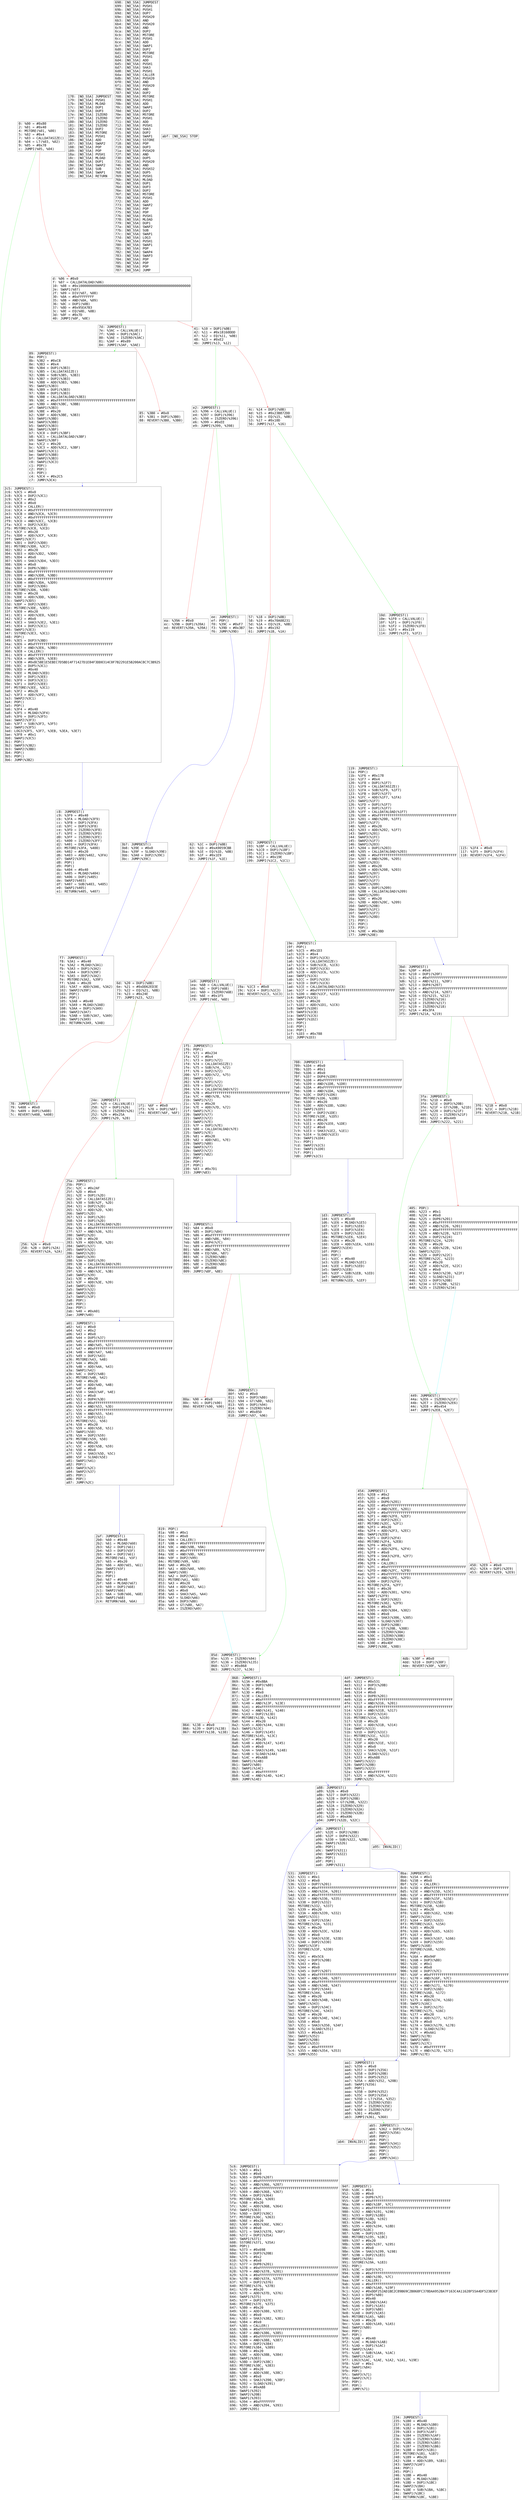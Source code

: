 digraph "graph.cfg.gv" {
	subgraph global {
		node [fontname=Courier fontsize=30.0 rank=same shape=box]
		block_0 [label="0: %00 = #0x80\l2: %01 = #0x40\l4: MSTORE(%01, %00)\l5: %02 = #0x4\l7: %03 = CALLDATASIZE()\l8: %04 = LT(%03, %02)\l9: %05 = #0x78\lc: JUMPI(%05, %04)\l"]
		block_d [label="d: %06 = #0x0\lf: %07 = CALLDATALOAD(%06)\l10: %08 = #0x100000000000000000000000000000000000000000000000000000000\l2e: SWAP1(%07)\l2f: %09 = DIV(%07, %08)\l30: %0A = #0xFFFFFFFF\l35: %0B = AND(%0A, %09)\l36: %0C = DUP1(%0B)\l37: %0D = #0x95EA7B3\l3c: %0E = EQ(%0D, %0B)\l3d: %0F = #0x7D\l40: JUMPI(%0F, %0E)\l"]
		block_41 [label="41: %10 = DUP1(%0B)\l42: %11 = #0x18160DDD\l47: %12 = EQ(%11, %0B)\l48: %13 = #0xE2\l4b: JUMPI(%13, %12)\l"]
		block_4c [label="4c: %14 = DUP1(%0B)\l4d: %15 = #0x23B872DD\l52: %16 = EQ(%15, %0B)\l53: %17 = #0x10D\l56: JUMPI(%17, %16)\l"]
		block_57 [label="57: %18 = DUP1(%0B)\l58: %19 = #0x70A08231\l5d: %1A = EQ(%19, %0B)\l5e: %1B = #0x192\l61: JUMPI(%1B, %1A)\l"]
		block_62 [label="62: %1C = DUP1(%0B)\l63: %1D = #0xA9059CBB\l68: %1E = EQ(%1D, %0B)\l69: %1F = #0x1E9\l6c: JUMPI(%1F, %1E)\l"]
		block_6d [label="6d: %20 = DUP1(%0B)\l6e: %21 = #0xDD62ED3E\l73: %22 = EQ(%21, %0B)\l74: %23 = #0x24E\l77: JUMPI(%23, %22)\l"]
		block_78 [label="78: JUMPDEST()\l79: %408 = #0x0\l7b: %409 = DUP1(%408)\l7c: REVERT(%408, %408)\l"]
		block_7d [label="7d: JUMPDEST()\l7e: %3AC = CALLVALUE()\l7f: %3AD = DUP1(%3AC)\l80: %3AE = ISZERO(%3AC)\l81: %3AF = #0x89\l84: JUMPI(%3AF, %3AE)\l"]
		block_85 [label="85: %3B0 = #0x0\l87: %3B1 = DUP1(%3B0)\l88: REVERT(%3B0, %3B0)\l"]
		block_89 [label="89: JUMPDEST()\l8a: POP()\l8b: %3B2 = #0xC8\l8e: %3B3 = #0x4\l90: %3B4 = DUP1(%3B3)\l91: %3B5 = CALLDATASIZE()\l92: %3B6 = SUB(%3B5, %3B3)\l93: %3B7 = DUP2(%3B3)\l94: %3B8 = ADD(%3B3, %3B6)\l95: SWAP1(%3B3)\l96: %3B9 = DUP1(%3B3)\l97: %3BA = DUP1(%3B3)\l98: %3BB = CALLDATALOAD(%3B3)\l99: %3BC = #0xFFFFFFFFFFFFFFFFFFFFFFFFFFFFFFFFFFFFFFFF\lae: %3BD = AND(%3BC, %3BB)\laf: SWAP1(%3B3)\lb0: %3BE = #0x20\lb2: %3BF = ADD(%3BE, %3B3)\lb3: SWAP1(%3BD)\lb4: SWAP3(%3B8)\lb5: SWAP2(%3B3)\lb6: SWAP1(%3BF)\lb7: %3C0 = DUP1(%3BF)\lb8: %3C1 = CALLDATALOAD(%3BF)\lb9: SWAP1(%3BF)\lba: %3C2 = #0x20\lbc: %3C3 = ADD(%3C2, %3BF)\lbd: SWAP1(%3C1)\lbe: SWAP3(%3B8)\lbf: SWAP2(%3B3)\lc0: SWAP1(%3C3)\lc1: POP()\lc2: POP()\lc3: POP()\lc4: %3C4 = #0x2C5\lc7: JUMP(%3C4)\l"]
		block_c8 [label="c8: JUMPDEST()\lc9: %3F9 = #0x40\lcb: %3FA = MLOAD(%3F9)\lcc: %3FB = DUP1(%3FA)\lcd: %3FC = DUP3(%3F8)\lce: %3FD = ISZERO(%3F8)\lcf: %3FE = ISZERO(%3FD)\ld0: %3FF = ISZERO(%3FE)\ld1: %400 = ISZERO(%3FF)\ld2: %401 = DUP2(%3FA)\ld3: MSTORE(%3FA, %400)\ld4: %402 = #0x20\ld6: %403 = ADD(%402, %3FA)\ld7: SWAP2(%3F8)\ld8: POP()\ld9: POP()\lda: %404 = #0x40\ldc: %405 = MLOAD(%404)\ldd: %406 = DUP1(%405)\lde: SWAP2(%403)\ldf: %407 = SUB(%403, %405)\le0: SWAP1(%405)\le1: RETURN(%405, %407)\l"]
		block_e2 [label="e2: JUMPDEST()\le3: %396 = CALLVALUE()\le4: %397 = DUP1(%396)\le5: %398 = ISZERO(%396)\le6: %399 = #0xEE\le9: JUMPI(%399, %398)\l"]
		block_ea [label="ea: %39A = #0x0\lec: %39B = DUP1(%39A)\led: REVERT(%39A, %39A)\l"]
		block_ee [label="ee: JUMPDEST()\lef: POP()\lf0: %39C = #0xF7\lf3: %39D = #0x3B7\lf6: JUMP(%39D)\l"]
		block_f7 [label="f7: JUMPDEST()\lf8: %3A1 = #0x40\lfa: %3A2 = MLOAD(%3A1)\lfb: %3A3 = DUP1(%3A2)\lfc: %3A4 = DUP3(%39F)\lfd: %3A5 = DUP2(%3A2)\lfe: MSTORE(%3A2, %39F)\lff: %3A6 = #0x20\l101: %3A7 = ADD(%3A6, %3A2)\l102: SWAP2(%39F)\l103: POP()\l104: POP()\l105: %3A8 = #0x40\l107: %3A9 = MLOAD(%3A8)\l108: %3AA = DUP1(%3A9)\l109: SWAP2(%3A7)\l10a: %3AB = SUB(%3A7, %3A9)\l10b: SWAP1(%3A9)\l10c: RETURN(%3A9, %3AB)\l"]
		block_10d [label="10d: JUMPDEST()\l10e: %1F0 = CALLVALUE()\l10f: %1F1 = DUP1(%1F0)\l110: %1F2 = ISZERO(%1F0)\l111: %1F3 = #0x119\l114: JUMPI(%1F3, %1F2)\l"]
		block_115 [label="115: %1F4 = #0x0\l117: %1F5 = DUP1(%1F4)\l118: REVERT(%1F4, %1F4)\l"]
		block_119 [label="119: JUMPDEST()\l11a: POP()\l11b: %1F6 = #0x178\l11e: %1F7 = #0x4\l120: %1F8 = DUP1(%1F7)\l121: %1F9 = CALLDATASIZE()\l122: %1FA = SUB(%1F9, %1F7)\l123: %1FB = DUP2(%1F7)\l124: %1FC = ADD(%1F7, %1FA)\l125: SWAP1(%1F7)\l126: %1FD = DUP1(%1F7)\l127: %1FE = DUP1(%1F7)\l128: %1FF = CALLDATALOAD(%1F7)\l129: %200 = #0xFFFFFFFFFFFFFFFFFFFFFFFFFFFFFFFFFFFFFFFF\l13e: %201 = AND(%200, %1FF)\l13f: SWAP1(%1F7)\l140: %202 = #0x20\l142: %203 = ADD(%202, %1F7)\l143: SWAP1(%201)\l144: SWAP3(%1FC)\l145: SWAP2(%1F7)\l146: SWAP1(%203)\l147: %204 = DUP1(%203)\l148: %205 = CALLDATALOAD(%203)\l149: %206 = #0xFFFFFFFFFFFFFFFFFFFFFFFFFFFFFFFFFFFFFFFF\l15e: %207 = AND(%206, %205)\l15f: SWAP1(%203)\l160: %208 = #0x20\l162: %209 = ADD(%208, %203)\l163: SWAP1(%207)\l164: SWAP3(%1FC)\l165: SWAP2(%1F7)\l166: SWAP1(%209)\l167: %20A = DUP1(%209)\l168: %20B = CALLDATALOAD(%209)\l169: SWAP1(%209)\l16a: %20C = #0x20\l16c: %20D = ADD(%20C, %209)\l16d: SWAP1(%20B)\l16e: SWAP3(%1FC)\l16f: SWAP2(%1F7)\l170: SWAP1(%20D)\l171: POP()\l172: POP()\l173: POP()\l174: %20E = #0x3BD\l177: JUMP(%20E)\l"]
		block_178 [label="178: [NO_SSA] JUMPDEST\l179: [NO_SSA] PUSH1\l17b: [NO_SSA] MLOAD\l17c: [NO_SSA] DUP1\l17d: [NO_SSA] DUP3\l17e: [NO_SSA] ISZERO\l17f: [NO_SSA] ISZERO\l180: [NO_SSA] ISZERO\l181: [NO_SSA] ISZERO\l182: [NO_SSA] DUP2\l183: [NO_SSA] MSTORE\l184: [NO_SSA] PUSH1\l186: [NO_SSA] ADD\l187: [NO_SSA] SWAP2\l188: [NO_SSA] POP\l189: [NO_SSA] POP\l18a: [NO_SSA] PUSH1\l18c: [NO_SSA] MLOAD\l18d: [NO_SSA] DUP1\l18e: [NO_SSA] SWAP2\l18f: [NO_SSA] SUB\l190: [NO_SSA] SWAP1\l191: [NO_SSA] RETURN\l"]
		block_192 [label="192: JUMPDEST()\l193: %1BF = CALLVALUE()\l194: %1C0 = DUP1(%1BF)\l195: %1C1 = ISZERO(%1BF)\l196: %1C2 = #0x19E\l199: JUMPI(%1C2, %1C1)\l"]
		block_19a [label="19a: %1C3 = #0x0\l19c: %1C4 = DUP1(%1C3)\l19d: REVERT(%1C3, %1C3)\l"]
		block_19e [label="19e: JUMPDEST()\l19f: POP()\l1a0: %1C5 = #0x1D3\l1a3: %1C6 = #0x4\l1a5: %1C7 = DUP1(%1C6)\l1a6: %1C8 = CALLDATASIZE()\l1a7: %1C9 = SUB(%1C8, %1C6)\l1a8: %1CA = DUP2(%1C6)\l1a9: %1CB = ADD(%1C6, %1C9)\l1aa: SWAP1(%1C6)\l1ab: %1CC = DUP1(%1C6)\l1ac: %1CD = DUP1(%1C6)\l1ad: %1CE = CALLDATALOAD(%1C6)\l1ae: %1CF = #0xFFFFFFFFFFFFFFFFFFFFFFFFFFFFFFFFFFFFFFFF\l1c3: %1D0 = AND(%1CF, %1CE)\l1c4: SWAP1(%1C6)\l1c5: %1D1 = #0x20\l1c7: %1D2 = ADD(%1D1, %1C6)\l1c8: SWAP1(%1D0)\l1c9: SWAP3(%1CB)\l1ca: SWAP2(%1C6)\l1cb: SWAP1(%1D2)\l1cc: POP()\l1cd: POP()\l1ce: POP()\l1cf: %1D3 = #0x788\l1d2: JUMP(%1D3)\l"]
		block_1d3 [label="1d3: JUMPDEST()\l1d4: %1E5 = #0x40\l1d6: %1E6 = MLOAD(%1E5)\l1d7: %1E7 = DUP1(%1E6)\l1d8: %1E8 = DUP3(%1E4)\l1d9: %1E9 = DUP2(%1E6)\l1da: MSTORE(%1E6, %1E4)\l1db: %1EA = #0x20\l1dd: %1EB = ADD(%1EA, %1E6)\l1de: SWAP2(%1E4)\l1df: POP()\l1e0: POP()\l1e1: %1EC = #0x40\l1e3: %1ED = MLOAD(%1EC)\l1e4: %1EE = DUP1(%1ED)\l1e5: SWAP2(%1EB)\l1e6: %1EF = SUB(%1EB, %1ED)\l1e7: SWAP1(%1ED)\l1e8: RETURN(%1ED, %1EF)\l"]
		block_1e9 [label="1e9: JUMPDEST()\l1ea: %6B = CALLVALUE()\l1eb: %6C = DUP1(%6B)\l1ec: %6D = ISZERO(%6B)\l1ed: %6E = #0x1F5\l1f0: JUMPI(%6E, %6D)\l"]
		block_1f1 [label="1f1: %6F = #0x0\l1f3: %70 = DUP1(%6F)\l1f4: REVERT(%6F, %6F)\l"]
		block_1f5 [label="1f5: JUMPDEST()\l1f6: POP()\l1f7: %71 = #0x234\l1fa: %72 = #0x4\l1fc: %73 = DUP1(%72)\l1fd: %74 = CALLDATASIZE()\l1fe: %75 = SUB(%74, %72)\l1ff: %76 = DUP2(%72)\l200: %77 = ADD(%72, %75)\l201: SWAP1(%72)\l202: %78 = DUP1(%72)\l203: %79 = DUP1(%72)\l204: %7A = CALLDATALOAD(%72)\l205: %7B = #0xFFFFFFFFFFFFFFFFFFFFFFFFFFFFFFFFFFFFFFFF\l21a: %7C = AND(%7B, %7A)\l21b: SWAP1(%72)\l21c: %7D = #0x20\l21e: %7E = ADD(%7D, %72)\l21f: SWAP1(%7C)\l220: SWAP3(%77)\l221: SWAP2(%72)\l222: SWAP1(%7E)\l223: %7F = DUP1(%7E)\l224: %80 = CALLDATALOAD(%7E)\l225: SWAP1(%7E)\l226: %81 = #0x20\l228: %82 = ADD(%81, %7E)\l229: SWAP1(%80)\l22a: SWAP3(%77)\l22b: SWAP2(%72)\l22c: SWAP1(%82)\l22d: POP()\l22e: POP()\l22f: POP()\l230: %83 = #0x7D1\l233: JUMP(%83)\l"]
		block_234 [label="234: JUMPDEST()\l235: %1B0 = #0x40\l237: %1B1 = MLOAD(%1B0)\l238: %1B2 = DUP1(%1B1)\l239: %1B3 = DUP3(%1AF)\l23a: %1B4 = ISZERO(%1AF)\l23b: %1B5 = ISZERO(%1B4)\l23c: %1B6 = ISZERO(%1B5)\l23d: %1B7 = ISZERO(%1B6)\l23e: %1B8 = DUP2(%1B1)\l23f: MSTORE(%1B1, %1B7)\l240: %1B9 = #0x20\l242: %1BA = ADD(%1B9, %1B1)\l243: SWAP2(%1AF)\l244: POP()\l245: POP()\l246: %1BB = #0x40\l248: %1BC = MLOAD(%1BB)\l249: %1BD = DUP1(%1BC)\l24a: SWAP2(%1BA)\l24b: %1BE = SUB(%1BA, %1BC)\l24c: SWAP1(%1BC)\l24d: RETURN(%1BC, %1BE)\l"]
		block_24e [label="24e: JUMPDEST()\l24f: %26 = CALLVALUE()\l250: %27 = DUP1(%26)\l251: %28 = ISZERO(%26)\l252: %29 = #0x25A\l255: JUMPI(%29, %28)\l"]
		block_256 [label="256: %2A = #0x0\l258: %2B = DUP1(%2A)\l259: REVERT(%2A, %2A)\l"]
		block_25a [label="25a: JUMPDEST()\l25b: POP()\l25c: %2C = #0x2AF\l25f: %2D = #0x4\l261: %2E = DUP1(%2D)\l262: %2F = CALLDATASIZE()\l263: %30 = SUB(%2F, %2D)\l264: %31 = DUP2(%2D)\l265: %32 = ADD(%2D, %30)\l266: SWAP1(%2D)\l267: %33 = DUP1(%2D)\l268: %34 = DUP1(%2D)\l269: %35 = CALLDATALOAD(%2D)\l26a: %36 = #0xFFFFFFFFFFFFFFFFFFFFFFFFFFFFFFFFFFFFFFFF\l27f: %37 = AND(%36, %35)\l280: SWAP1(%2D)\l281: %38 = #0x20\l283: %39 = ADD(%38, %2D)\l284: SWAP1(%37)\l285: SWAP3(%32)\l286: SWAP2(%2D)\l287: SWAP1(%39)\l288: %3A = DUP1(%39)\l289: %3B = CALLDATALOAD(%39)\l28a: %3C = #0xFFFFFFFFFFFFFFFFFFFFFFFFFFFFFFFFFFFFFFFF\l29f: %3D = AND(%3C, %3B)\l2a0: SWAP1(%39)\l2a1: %3E = #0x20\l2a3: %3F = ADD(%3E, %39)\l2a4: SWAP1(%3D)\l2a5: SWAP3(%32)\l2a6: SWAP2(%2D)\l2a7: SWAP1(%3F)\l2a8: POP()\l2a9: POP()\l2aa: POP()\l2ab: %40 = #0xA01\l2ae: JUMP(%40)\l"]
		block_2af [label="2af: JUMPDEST()\l2b0: %60 = #0x40\l2b2: %61 = MLOAD(%60)\l2b3: %62 = DUP1(%61)\l2b4: %63 = DUP3(%5F)\l2b5: %64 = DUP2(%61)\l2b6: MSTORE(%61, %5F)\l2b7: %65 = #0x20\l2b9: %66 = ADD(%65, %61)\l2ba: SWAP2(%5F)\l2bb: POP()\l2bc: POP()\l2bd: %67 = #0x40\l2bf: %68 = MLOAD(%67)\l2c0: %69 = DUP1(%68)\l2c1: SWAP2(%66)\l2c2: %6A = SUB(%66, %68)\l2c3: SWAP1(%68)\l2c4: RETURN(%68, %6A)\l"]
		block_2c5 [label="2c5: JUMPDEST()\l2c6: %3C5 = #0x0\l2c8: %3C6 = DUP2(%3C1)\l2c9: %3C7 = #0x2\l2cb: %3C8 = #0x0\l2cd: %3C9 = CALLER()\l2ce: %3CA = #0xFFFFFFFFFFFFFFFFFFFFFFFFFFFFFFFFFFFFFFFF\l2e3: %3CB = AND(%3CA, %3C9)\l2e4: %3CC = #0xFFFFFFFFFFFFFFFFFFFFFFFFFFFFFFFFFFFFFFFF\l2f9: %3CD = AND(%3CC, %3CB)\l2fa: %3CE = DUP2(%3C8)\l2fb: MSTORE(%3C8, %3CD)\l2fc: %3CF = #0x20\l2fe: %3D0 = ADD(%3CF, %3C8)\l2ff: SWAP1(%3C7)\l300: %3D1 = DUP2(%3D0)\l301: MSTORE(%3D0, %3C7)\l302: %3D2 = #0x20\l304: %3D3 = ADD(%3D2, %3D0)\l305: %3D4 = #0x0\l307: %3D5 = SHA3(%3D4, %3D3)\l308: %3D6 = #0x0\l30a: %3D7 = DUP6(%3BD)\l30b: %3D8 = #0xFFFFFFFFFFFFFFFFFFFFFFFFFFFFFFFFFFFFFFFF\l320: %3D9 = AND(%3D8, %3BD)\l321: %3DA = #0xFFFFFFFFFFFFFFFFFFFFFFFFFFFFFFFFFFFFFFFF\l336: %3DB = AND(%3DA, %3D9)\l337: %3DC = DUP2(%3D6)\l338: MSTORE(%3D6, %3DB)\l339: %3DD = #0x20\l33b: %3DE = ADD(%3DD, %3D6)\l33c: SWAP1(%3D5)\l33d: %3DF = DUP2(%3DE)\l33e: MSTORE(%3DE, %3D5)\l33f: %3E0 = #0x20\l341: %3E1 = ADD(%3E0, %3DE)\l342: %3E2 = #0x0\l344: %3E3 = SHA3(%3E2, %3E1)\l345: %3E4 = DUP2(%3C1)\l346: SWAP1(%3E3)\l347: SSTORE(%3E3, %3C1)\l348: POP()\l349: %3E5 = DUP3(%3BD)\l34a: %3E6 = #0xFFFFFFFFFFFFFFFFFFFFFFFFFFFFFFFFFFFFFFFF\l35f: %3E7 = AND(%3E6, %3BD)\l360: %3E8 = CALLER()\l361: %3E9 = #0xFFFFFFFFFFFFFFFFFFFFFFFFFFFFFFFFFFFFFFFF\l376: %3EA = AND(%3E9, %3E8)\l377: %3EB = #0x8C5BE1E5EBEC7D5BD14F71427D1E84F3DD0314C0F7B2291E5B200AC8C7C3B925\l398: %3EC = DUP5(%3C1)\l399: %3ED = #0x40\l39b: %3EE = MLOAD(%3ED)\l39c: %3EF = DUP1(%3EE)\l39d: %3F0 = DUP3(%3C1)\l39e: %3F1 = DUP2(%3EE)\l39f: MSTORE(%3EE, %3C1)\l3a0: %3F2 = #0x20\l3a2: %3F3 = ADD(%3F2, %3EE)\l3a3: SWAP2(%3C1)\l3a4: POP()\l3a5: POP()\l3a6: %3F4 = #0x40\l3a8: %3F5 = MLOAD(%3F4)\l3a9: %3F6 = DUP1(%3F5)\l3aa: SWAP2(%3F3)\l3ab: %3F7 = SUB(%3F3, %3F5)\l3ac: SWAP1(%3F5)\l3ad: LOG3(%3F5, %3F7, %3EB, %3EA, %3E7)\l3ae: %3F8 = #0x1\l3b0: SWAP1(%3C5)\l3b1: POP()\l3b2: SWAP3(%3B2)\l3b3: SWAP2(%3BD)\l3b4: POP()\l3b5: POP()\l3b6: JUMP(%3B2)\l"]
		block_3b7 [label="3b7: JUMPDEST()\l3b8: %39E = #0x0\l3ba: %39F = SLOAD(%39E)\l3bb: %3A0 = DUP2(%39C)\l3bc: JUMP(%39C)\l"]
		block_3bd [label="3bd: JUMPDEST()\l3be: %20F = #0x0\l3c0: %210 = DUP1(%20F)\l3c1: %211 = #0xFFFFFFFFFFFFFFFFFFFFFFFFFFFFFFFFFFFFFFFF\l3d6: %212 = AND(%211, %20F)\l3d7: %213 = DUP4(%207)\l3d8: %214 = #0xFFFFFFFFFFFFFFFFFFFFFFFFFFFFFFFFFFFFFFFF\l3ed: %215 = AND(%214, %207)\l3ee: %216 = EQ(%215, %212)\l3ef: %217 = ISZERO(%216)\l3f0: %218 = ISZERO(%217)\l3f1: %219 = ISZERO(%218)\l3f2: %21A = #0x3FA\l3f5: JUMPI(%21A, %219)\l"]
		block_3f6 [label="3f6: %21B = #0x0\l3f8: %21C = DUP1(%21B)\l3f9: REVERT(%21B, %21B)\l"]
		block_3fa [label="3fa: JUMPDEST()\l3fb: %21D = #0x0\l3fd: %21E = DUP3(%20B)\l3fe: %21F = GT(%20B, %21D)\l3ff: %220 = DUP1(%21F)\l400: %221 = ISZERO(%21F)\l401: %222 = #0x449\l404: JUMPI(%222, %221)\l"]
		block_405 [label="405: POP()\l406: %223 = #0x1\l408: %224 = #0x0\l40a: %225 = DUP6(%201)\l40b: %226 = #0xFFFFFFFFFFFFFFFFFFFFFFFFFFFFFFFFFFFFFFFF\l420: %227 = AND(%226, %201)\l421: %228 = #0xFFFFFFFFFFFFFFFFFFFFFFFFFFFFFFFFFFFFFFFF\l436: %229 = AND(%228, %227)\l437: %22A = DUP2(%224)\l438: MSTORE(%224, %229)\l439: %22B = #0x20\l43b: %22C = ADD(%22B, %224)\l43c: SWAP1(%223)\l43d: %22D = DUP2(%22C)\l43e: MSTORE(%22C, %223)\l43f: %22E = #0x20\l441: %22F = ADD(%22E, %22C)\l442: %230 = #0x0\l444: %231 = SHA3(%230, %22F)\l445: %232 = SLOAD(%231)\l446: %233 = DUP3(%20B)\l447: %234 = GT(%20B, %232)\l448: %235 = ISZERO(%234)\l"]
		block_449 [label="449: JUMPDEST()\l44a: %2E6 = ISZERO(%21F)\l44b: %2E7 = ISZERO(%2E6)\l44c: %2E8 = #0x454\l44f: JUMPI(%2E8, %2E7)\l"]
		block_450 [label="450: %2E9 = #0x0\l452: %2EA = DUP1(%2E9)\l453: REVERT(%2E9, %2E9)\l"]
		block_454 [label="454: JUMPDEST()\l455: %2EB = #0x2\l457: %2EC = #0x0\l459: %2ED = DUP6(%201)\l45a: %2EE = #0xFFFFFFFFFFFFFFFFFFFFFFFFFFFFFFFFFFFFFFFF\l46f: %2EF = AND(%2EE, %201)\l470: %2F0 = #0xFFFFFFFFFFFFFFFFFFFFFFFFFFFFFFFFFFFFFFFF\l485: %2F1 = AND(%2F0, %2EF)\l486: %2F2 = DUP2(%2EC)\l487: MSTORE(%2EC, %2F1)\l488: %2F3 = #0x20\l48a: %2F4 = ADD(%2F3, %2EC)\l48b: SWAP1(%2EB)\l48c: %2F5 = DUP2(%2F4)\l48d: MSTORE(%2F4, %2EB)\l48e: %2F6 = #0x20\l490: %2F7 = ADD(%2F6, %2F4)\l491: %2F8 = #0x0\l493: %2F9 = SHA3(%2F8, %2F7)\l494: %2FA = #0x0\l496: %2FB = CALLER()\l497: %2FC = #0xFFFFFFFFFFFFFFFFFFFFFFFFFFFFFFFFFFFFFFFF\l4ac: %2FD = AND(%2FC, %2FB)\l4ad: %2FE = #0xFFFFFFFFFFFFFFFFFFFFFFFFFFFFFFFFFFFFFFFF\l4c2: %2FF = AND(%2FE, %2FD)\l4c3: %300 = DUP2(%2FA)\l4c4: MSTORE(%2FA, %2FF)\l4c5: %301 = #0x20\l4c7: %302 = ADD(%301, %2FA)\l4c8: SWAP1(%2F9)\l4c9: %303 = DUP2(%302)\l4ca: MSTORE(%302, %2F9)\l4cb: %304 = #0x20\l4cd: %305 = ADD(%304, %302)\l4ce: %306 = #0x0\l4d0: %307 = SHA3(%306, %305)\l4d1: %308 = SLOAD(%307)\l4d2: %309 = DUP3(%20B)\l4d3: %30A = GT(%20B, %308)\l4d4: %30B = ISZERO(%30A)\l4d5: %30C = ISZERO(%30B)\l4d6: %30D = ISZERO(%30C)\l4d7: %30E = #0x4DF\l4da: JUMPI(%30E, %30D)\l"]
		block_4db [label="4db: %30F = #0x0\l4dd: %310 = DUP1(%30F)\l4de: REVERT(%30F, %30F)\l"]
		block_4df [label="4df: JUMPDEST()\l4e0: %311 = #0x531\l4e3: %312 = DUP3(%20B)\l4e4: %313 = #0x1\l4e6: %314 = #0x0\l4e8: %315 = DUP8(%201)\l4e9: %316 = #0xFFFFFFFFFFFFFFFFFFFFFFFFFFFFFFFFFFFFFFFF\l4fe: %317 = AND(%316, %201)\l4ff: %318 = #0xFFFFFFFFFFFFFFFFFFFFFFFFFFFFFFFFFFFFFFFF\l514: %319 = AND(%318, %317)\l515: %31A = DUP2(%314)\l516: MSTORE(%314, %319)\l517: %31B = #0x20\l519: %31C = ADD(%31B, %314)\l51a: SWAP1(%313)\l51b: %31D = DUP2(%31C)\l51c: MSTORE(%31C, %313)\l51d: %31E = #0x20\l51f: %31F = ADD(%31E, %31C)\l520: %320 = #0x0\l522: %321 = SHA3(%320, %31F)\l523: %322 = SLOAD(%321)\l524: %323 = #0xA88\l527: SWAP1(%322)\l528: SWAP2(%20B)\l529: SWAP1(%323)\l52a: %324 = #0xFFFFFFFF\l52f: %325 = AND(%324, %323)\l530: JUMP(%325)\l"]
		block_531 [label="531: JUMPDEST()\l532: %331 = #0x1\l534: %332 = #0x0\l536: %333 = DUP7(%201)\l537: %334 = #0xFFFFFFFFFFFFFFFFFFFFFFFFFFFFFFFFFFFFFFFF\l54c: %335 = AND(%334, %201)\l54d: %336 = #0xFFFFFFFFFFFFFFFFFFFFFFFFFFFFFFFFFFFFFFFF\l562: %337 = AND(%336, %335)\l563: %338 = DUP2(%332)\l564: MSTORE(%332, %337)\l565: %339 = #0x20\l567: %33A = ADD(%339, %332)\l568: SWAP1(%331)\l569: %33B = DUP2(%33A)\l56a: MSTORE(%33A, %331)\l56b: %33C = #0x20\l56d: %33D = ADD(%33C, %33A)\l56e: %33E = #0x0\l570: %33F = SHA3(%33E, %33D)\l571: %340 = DUP2(%330)\l572: SWAP1(%33F)\l573: SSTORE(%33F, %330)\l574: POP()\l575: %341 = #0x5C6\l578: %342 = DUP3(%20B)\l579: %343 = #0x1\l57b: %344 = #0x0\l57d: %345 = DUP7(%207)\l57e: %346 = #0xFFFFFFFFFFFFFFFFFFFFFFFFFFFFFFFFFFFFFFFF\l593: %347 = AND(%346, %207)\l594: %348 = #0xFFFFFFFFFFFFFFFFFFFFFFFFFFFFFFFFFFFFFFFF\l5a9: %349 = AND(%348, %347)\l5aa: %34A = DUP2(%344)\l5ab: MSTORE(%344, %349)\l5ac: %34B = #0x20\l5ae: %34C = ADD(%34B, %344)\l5af: SWAP1(%343)\l5b0: %34D = DUP2(%34C)\l5b1: MSTORE(%34C, %343)\l5b2: %34E = #0x20\l5b4: %34F = ADD(%34E, %34C)\l5b5: %350 = #0x0\l5b7: %351 = SHA3(%350, %34F)\l5b8: %352 = SLOAD(%351)\l5b9: %353 = #0xAA1\l5bc: SWAP1(%352)\l5bd: SWAP2(%20B)\l5be: SWAP1(%353)\l5bf: %354 = #0xFFFFFFFF\l5c4: %355 = AND(%354, %353)\l5c5: JUMP(%355)\l"]
		block_5c6 [label="5c6: JUMPDEST()\l5c7: %363 = #0x1\l5c9: %364 = #0x0\l5cb: %365 = DUP6(%207)\l5cc: %366 = #0xFFFFFFFFFFFFFFFFFFFFFFFFFFFFFFFFFFFFFFFF\l5e1: %367 = AND(%366, %207)\l5e2: %368 = #0xFFFFFFFFFFFFFFFFFFFFFFFFFFFFFFFFFFFFFFFF\l5f7: %369 = AND(%368, %367)\l5f8: %36A = DUP2(%364)\l5f9: MSTORE(%364, %369)\l5fa: %36B = #0x20\l5fc: %36C = ADD(%36B, %364)\l5fd: SWAP1(%363)\l5fe: %36D = DUP2(%36C)\l5ff: MSTORE(%36C, %363)\l600: %36E = #0x20\l602: %36F = ADD(%36E, %36C)\l603: %370 = #0x0\l605: %371 = SHA3(%370, %36F)\l606: %372 = DUP2(%35A)\l607: SWAP1(%371)\l608: SSTORE(%371, %35A)\l609: POP()\l60a: %373 = #0x698\l60d: %374 = DUP3(%20B)\l60e: %375 = #0x2\l610: %376 = #0x0\l612: %377 = DUP8(%201)\l613: %378 = #0xFFFFFFFFFFFFFFFFFFFFFFFFFFFFFFFFFFFFFFFF\l628: %379 = AND(%378, %201)\l629: %37A = #0xFFFFFFFFFFFFFFFFFFFFFFFFFFFFFFFFFFFFFFFF\l63e: %37B = AND(%37A, %379)\l63f: %37C = DUP2(%376)\l640: MSTORE(%376, %37B)\l641: %37D = #0x20\l643: %37E = ADD(%37D, %376)\l644: SWAP1(%375)\l645: %37F = DUP2(%37E)\l646: MSTORE(%37E, %375)\l647: %380 = #0x20\l649: %381 = ADD(%380, %37E)\l64a: %382 = #0x0\l64c: %383 = SHA3(%382, %381)\l64d: %384 = #0x0\l64f: %385 = CALLER()\l650: %386 = #0xFFFFFFFFFFFFFFFFFFFFFFFFFFFFFFFFFFFFFFFF\l665: %387 = AND(%386, %385)\l666: %388 = #0xFFFFFFFFFFFFFFFFFFFFFFFFFFFFFFFFFFFFFFFF\l67b: %389 = AND(%388, %387)\l67c: %38A = DUP2(%384)\l67d: MSTORE(%384, %389)\l67e: %38B = #0x20\l680: %38C = ADD(%38B, %384)\l681: SWAP1(%383)\l682: %38D = DUP2(%38C)\l683: MSTORE(%38C, %383)\l684: %38E = #0x20\l686: %38F = ADD(%38E, %38C)\l687: %390 = #0x0\l689: %391 = SHA3(%390, %38F)\l68a: %392 = SLOAD(%391)\l68b: %393 = #0xA88\l68e: SWAP1(%392)\l68f: SWAP2(%20B)\l690: SWAP1(%393)\l691: %394 = #0xFFFFFFFF\l696: %395 = AND(%394, %393)\l697: JUMP(%395)\l"]
		block_698 [label="698: [NO_SSA] JUMPDEST\l699: [NO_SSA] PUSH1\l69b: [NO_SSA] PUSH1\l69d: [NO_SSA] DUP7\l69e: [NO_SSA] PUSH20\l6b3: [NO_SSA] AND\l6b4: [NO_SSA] PUSH20\l6c9: [NO_SSA] AND\l6ca: [NO_SSA] DUP2\l6cb: [NO_SSA] MSTORE\l6cc: [NO_SSA] PUSH1\l6ce: [NO_SSA] ADD\l6cf: [NO_SSA] SWAP1\l6d0: [NO_SSA] DUP2\l6d1: [NO_SSA] MSTORE\l6d2: [NO_SSA] PUSH1\l6d4: [NO_SSA] ADD\l6d5: [NO_SSA] PUSH1\l6d7: [NO_SSA] SHA3\l6d8: [NO_SSA] PUSH1\l6da: [NO_SSA] CALLER\l6db: [NO_SSA] PUSH20\l6f0: [NO_SSA] AND\l6f1: [NO_SSA] PUSH20\l706: [NO_SSA] AND\l707: [NO_SSA] DUP2\l708: [NO_SSA] MSTORE\l709: [NO_SSA] PUSH1\l70b: [NO_SSA] ADD\l70c: [NO_SSA] SWAP1\l70d: [NO_SSA] DUP2\l70e: [NO_SSA] MSTORE\l70f: [NO_SSA] PUSH1\l711: [NO_SSA] ADD\l712: [NO_SSA] PUSH1\l714: [NO_SSA] SHA3\l715: [NO_SSA] DUP2\l716: [NO_SSA] SWAP1\l717: [NO_SSA] SSTORE\l718: [NO_SSA] POP\l719: [NO_SSA] DUP3\l71a: [NO_SSA] PUSH20\l72f: [NO_SSA] AND\l730: [NO_SSA] DUP5\l731: [NO_SSA] PUSH20\l746: [NO_SSA] AND\l747: [NO_SSA] PUSH32\l768: [NO_SSA] DUP5\l769: [NO_SSA] PUSH1\l76b: [NO_SSA] MLOAD\l76c: [NO_SSA] DUP1\l76d: [NO_SSA] DUP3\l76e: [NO_SSA] DUP2\l76f: [NO_SSA] MSTORE\l770: [NO_SSA] PUSH1\l772: [NO_SSA] ADD\l773: [NO_SSA] SWAP2\l774: [NO_SSA] POP\l775: [NO_SSA] POP\l776: [NO_SSA] PUSH1\l778: [NO_SSA] MLOAD\l779: [NO_SSA] DUP1\l77a: [NO_SSA] SWAP2\l77b: [NO_SSA] SUB\l77c: [NO_SSA] SWAP1\l77d: [NO_SSA] LOG3\l77e: [NO_SSA] PUSH1\l780: [NO_SSA] SWAP1\l781: [NO_SSA] POP\l782: [NO_SSA] SWAP4\l783: [NO_SSA] SWAP3\l784: [NO_SSA] POP\l785: [NO_SSA] POP\l786: [NO_SSA] POP\l787: [NO_SSA] JUMP\l"]
		block_788 [label="788: JUMPDEST()\l789: %1D4 = #0x0\l78b: %1D5 = #0x1\l78d: %1D6 = #0x0\l78f: %1D7 = DUP4(%1D0)\l790: %1D8 = #0xFFFFFFFFFFFFFFFFFFFFFFFFFFFFFFFFFFFFFFFF\l7a5: %1D9 = AND(%1D8, %1D0)\l7a6: %1DA = #0xFFFFFFFFFFFFFFFFFFFFFFFFFFFFFFFFFFFFFFFF\l7bb: %1DB = AND(%1DA, %1D9)\l7bc: %1DC = DUP2(%1D6)\l7bd: MSTORE(%1D6, %1DB)\l7be: %1DD = #0x20\l7c0: %1DE = ADD(%1DD, %1D6)\l7c1: SWAP1(%1D5)\l7c2: %1DF = DUP2(%1DE)\l7c3: MSTORE(%1DE, %1D5)\l7c4: %1E0 = #0x20\l7c6: %1E1 = ADD(%1E0, %1DE)\l7c7: %1E2 = #0x0\l7c9: %1E3 = SHA3(%1E2, %1E1)\l7ca: %1E4 = SLOAD(%1E3)\l7cb: SWAP1(%1D4)\l7cc: POP()\l7cd: SWAP2(%1C5)\l7ce: SWAP1(%1D0)\l7cf: POP()\l7d0: JUMP(%1C5)\l"]
		block_7d1 [label="7d1: JUMPDEST()\l7d2: %84 = #0x0\l7d4: %85 = DUP1(%84)\l7d5: %86 = #0xFFFFFFFFFFFFFFFFFFFFFFFFFFFFFFFFFFFFFFFF\l7ea: %87 = AND(%86, %84)\l7eb: %88 = DUP4(%7C)\l7ec: %89 = #0xFFFFFFFFFFFFFFFFFFFFFFFFFFFFFFFFFFFFFFFF\l801: %8A = AND(%89, %7C)\l802: %8B = EQ(%8A, %87)\l803: %8C = ISZERO(%8B)\l804: %8D = ISZERO(%8C)\l805: %8E = ISZERO(%8D)\l806: %8F = #0x80E\l809: JUMPI(%8F, %8E)\l"]
		block_80a [label="80a: %90 = #0x0\l80c: %91 = DUP1(%90)\l80d: REVERT(%90, %90)\l"]
		block_80e [label="80e: JUMPDEST()\l80f: %92 = #0x0\l811: %93 = DUP3(%80)\l812: %94 = GT(%80, %92)\l813: %95 = DUP1(%94)\l814: %96 = ISZERO(%94)\l815: %97 = #0x85D\l818: JUMPI(%97, %96)\l"]
		block_819 [label="819: POP()\l81a: %98 = #0x1\l81c: %99 = #0x0\l81e: %9A = CALLER()\l81f: %9B = #0xFFFFFFFFFFFFFFFFFFFFFFFFFFFFFFFFFFFFFFFF\l834: %9C = AND(%9B, %9A)\l835: %9D = #0xFFFFFFFFFFFFFFFFFFFFFFFFFFFFFFFFFFFFFFFF\l84a: %9E = AND(%9D, %9C)\l84b: %9F = DUP2(%99)\l84c: MSTORE(%99, %9E)\l84d: %A0 = #0x20\l84f: %A1 = ADD(%A0, %99)\l850: SWAP1(%98)\l851: %A2 = DUP2(%A1)\l852: MSTORE(%A1, %98)\l853: %A3 = #0x20\l855: %A4 = ADD(%A3, %A1)\l856: %A5 = #0x0\l858: %A6 = SHA3(%A5, %A4)\l859: %A7 = SLOAD(%A6)\l85a: %A8 = DUP3(%80)\l85b: %A9 = GT(%80, %A7)\l85c: %AA = ISZERO(%A9)\l"]
		block_85d [label="85d: JUMPDEST()\l85e: %135 = ISZERO(%94)\l85f: %136 = ISZERO(%135)\l860: %137 = #0x868\l863: JUMPI(%137, %136)\l"]
		block_864 [label="864: %138 = #0x0\l866: %139 = DUP1(%138)\l867: REVERT(%138, %138)\l"]
		block_868 [label="868: JUMPDEST()\l869: %13A = #0x8BA\l86c: %13B = DUP3(%80)\l86d: %13C = #0x1\l86f: %13D = #0x0\l871: %13E = CALLER()\l872: %13F = #0xFFFFFFFFFFFFFFFFFFFFFFFFFFFFFFFFFFFFFFFF\l887: %140 = AND(%13F, %13E)\l888: %141 = #0xFFFFFFFFFFFFFFFFFFFFFFFFFFFFFFFFFFFFFFFF\l89d: %142 = AND(%141, %140)\l89e: %143 = DUP2(%13D)\l89f: MSTORE(%13D, %142)\l8a0: %144 = #0x20\l8a2: %145 = ADD(%144, %13D)\l8a3: SWAP1(%13C)\l8a4: %146 = DUP2(%145)\l8a5: MSTORE(%145, %13C)\l8a6: %147 = #0x20\l8a8: %148 = ADD(%147, %145)\l8a9: %149 = #0x0\l8ab: %14A = SHA3(%149, %148)\l8ac: %14B = SLOAD(%14A)\l8ad: %14C = #0xA88\l8b0: SWAP1(%14B)\l8b1: SWAP2(%80)\l8b2: SWAP1(%14C)\l8b3: %14D = #0xFFFFFFFF\l8b8: %14E = AND(%14D, %14C)\l8b9: JUMP(%14E)\l"]
		block_8ba [label="8ba: JUMPDEST()\l8bb: %15A = #0x1\l8bd: %15B = #0x0\l8bf: %15C = CALLER()\l8c0: %15D = #0xFFFFFFFFFFFFFFFFFFFFFFFFFFFFFFFFFFFFFFFF\l8d5: %15E = AND(%15D, %15C)\l8d6: %15F = #0xFFFFFFFFFFFFFFFFFFFFFFFFFFFFFFFFFFFFFFFF\l8eb: %160 = AND(%15F, %15E)\l8ec: %161 = DUP2(%15B)\l8ed: MSTORE(%15B, %160)\l8ee: %162 = #0x20\l8f0: %163 = ADD(%162, %15B)\l8f1: SWAP1(%15A)\l8f2: %164 = DUP2(%163)\l8f3: MSTORE(%163, %15A)\l8f4: %165 = #0x20\l8f6: %166 = ADD(%165, %163)\l8f7: %167 = #0x0\l8f9: %168 = SHA3(%167, %166)\l8fa: %169 = DUP2(%159)\l8fb: SWAP1(%168)\l8fc: SSTORE(%168, %159)\l8fd: POP()\l8fe: %16A = #0x94F\l901: %16B = DUP3(%80)\l902: %16C = #0x1\l904: %16D = #0x0\l906: %16E = DUP7(%7C)\l907: %16F = #0xFFFFFFFFFFFFFFFFFFFFFFFFFFFFFFFFFFFFFFFF\l91c: %170 = AND(%16F, %7C)\l91d: %171 = #0xFFFFFFFFFFFFFFFFFFFFFFFFFFFFFFFFFFFFFFFF\l932: %172 = AND(%171, %170)\l933: %173 = DUP2(%16D)\l934: MSTORE(%16D, %172)\l935: %174 = #0x20\l937: %175 = ADD(%174, %16D)\l938: SWAP1(%16C)\l939: %176 = DUP2(%175)\l93a: MSTORE(%175, %16C)\l93b: %177 = #0x20\l93d: %178 = ADD(%177, %175)\l93e: %179 = #0x0\l940: %17A = SHA3(%179, %178)\l941: %17B = SLOAD(%17A)\l942: %17C = #0xAA1\l945: SWAP1(%17B)\l946: SWAP2(%80)\l947: SWAP1(%17C)\l948: %17D = #0xFFFFFFFF\l94d: %17E = AND(%17D, %17C)\l94e: JUMP(%17E)\l"]
		block_94f [label="94f: JUMPDEST()\l950: %18C = #0x1\l952: %18D = #0x0\l954: %18E = DUP6(%7C)\l955: %18F = #0xFFFFFFFFFFFFFFFFFFFFFFFFFFFFFFFFFFFFFFFF\l96a: %190 = AND(%18F, %7C)\l96b: %191 = #0xFFFFFFFFFFFFFFFFFFFFFFFFFFFFFFFFFFFFFFFF\l980: %192 = AND(%191, %190)\l981: %193 = DUP2(%18D)\l982: MSTORE(%18D, %192)\l983: %194 = #0x20\l985: %195 = ADD(%194, %18D)\l986: SWAP1(%18C)\l987: %196 = DUP2(%195)\l988: MSTORE(%195, %18C)\l989: %197 = #0x20\l98b: %198 = ADD(%197, %195)\l98c: %199 = #0x0\l98e: %19A = SHA3(%199, %198)\l98f: %19B = DUP2(%183)\l990: SWAP1(%19A)\l991: SSTORE(%19A, %183)\l992: POP()\l993: %19C = DUP3(%7C)\l994: %19D = #0xFFFFFFFFFFFFFFFFFFFFFFFFFFFFFFFFFFFFFFFF\l9a9: %19E = AND(%19D, %7C)\l9aa: %19F = CALLER()\l9ab: %1A0 = #0xFFFFFFFFFFFFFFFFFFFFFFFFFFFFFFFFFFFFFFFF\l9c0: %1A1 = AND(%1A0, %19F)\l9c1: %1A2 = #0xDDF252AD1BE2C89B69C2B068FC378DAA952BA7F163C4A11628F55A4DF523B3EF\l9e2: %1A3 = DUP5(%80)\l9e3: %1A4 = #0x40\l9e5: %1A5 = MLOAD(%1A4)\l9e6: %1A6 = DUP1(%1A5)\l9e7: %1A7 = DUP3(%80)\l9e8: %1A8 = DUP2(%1A5)\l9e9: MSTORE(%1A5, %80)\l9ea: %1A9 = #0x20\l9ec: %1AA = ADD(%1A9, %1A5)\l9ed: SWAP2(%80)\l9ee: POP()\l9ef: POP()\l9f0: %1AB = #0x40\l9f2: %1AC = MLOAD(%1AB)\l9f3: %1AD = DUP1(%1AC)\l9f4: SWAP2(%1AA)\l9f5: %1AE = SUB(%1AA, %1AC)\l9f6: SWAP1(%1AC)\l9f7: LOG3(%1AC, %1AE, %1A2, %1A1, %19E)\l9f8: %1AF = #0x1\l9fa: SWAP1(%84)\l9fb: POP()\l9fc: SWAP3(%71)\l9fd: SWAP2(%7C)\l9fe: POP()\l9ff: POP()\la00: JUMP(%71)\l"]
		block_a01 [label="a01: JUMPDEST()\la02: %41 = #0x0\la04: %42 = #0x2\la06: %43 = #0x0\la08: %44 = DUP5(%37)\la09: %45 = #0xFFFFFFFFFFFFFFFFFFFFFFFFFFFFFFFFFFFFFFFF\la1e: %46 = AND(%45, %37)\la1f: %47 = #0xFFFFFFFFFFFFFFFFFFFFFFFFFFFFFFFFFFFFFFFF\la34: %48 = AND(%47, %46)\la35: %49 = DUP2(%43)\la36: MSTORE(%43, %48)\la37: %4A = #0x20\la39: %4B = ADD(%4A, %43)\la3a: SWAP1(%42)\la3b: %4C = DUP2(%4B)\la3c: MSTORE(%4B, %42)\la3d: %4D = #0x20\la3f: %4E = ADD(%4D, %4B)\la40: %4F = #0x0\la42: %50 = SHA3(%4F, %4E)\la43: %51 = #0x0\la45: %52 = DUP4(%3D)\la46: %53 = #0xFFFFFFFFFFFFFFFFFFFFFFFFFFFFFFFFFFFFFFFF\la5b: %54 = AND(%53, %3D)\la5c: %55 = #0xFFFFFFFFFFFFFFFFFFFFFFFFFFFFFFFFFFFFFFFF\la71: %56 = AND(%55, %54)\la72: %57 = DUP2(%51)\la73: MSTORE(%51, %56)\la74: %58 = #0x20\la76: %59 = ADD(%58, %51)\la77: SWAP1(%50)\la78: %5A = DUP2(%59)\la79: MSTORE(%59, %50)\la7a: %5B = #0x20\la7c: %5C = ADD(%5B, %59)\la7d: %5D = #0x0\la7f: %5E = SHA3(%5D, %5C)\la80: %5F = SLOAD(%5E)\la81: SWAP1(%41)\la82: POP()\la83: SWAP3(%2C)\la84: SWAP2(%37)\la85: POP()\la86: POP()\la87: JUMP(%2C)\l"]
		block_a88 [label="a88: JUMPDEST()\la89: %326 = #0x0\la8b: %327 = DUP3(%322)\la8c: %328 = DUP3(%20B)\la8d: %329 = GT(%20B, %322)\la8e: %32A = ISZERO(%329)\la8f: %32B = ISZERO(%32A)\la90: %32C = ISZERO(%32B)\la91: %32D = #0xA96\la94: JUMPI(%32D, %32C)\l"]
		block_a95 [label="a95: INVALID()\l"]
		block_a96 [label="a96: JUMPDEST()\la97: %32E = DUP2(%20B)\la98: %32F = DUP4(%322)\la99: %330 = SUB(%322, %20B)\la9a: SWAP1(%326)\la9b: POP()\la9c: SWAP3(%311)\la9d: SWAP2(%322)\la9e: POP()\la9f: POP()\laa0: JUMP(%311)\l"]
		block_aa1 [label="aa1: JUMPDEST()\laa2: %356 = #0x0\laa4: %357 = DUP1(%356)\laa5: %358 = DUP3(%20B)\laa6: %359 = DUP5(%352)\laa7: %35A = ADD(%352, %20B)\laa8: SWAP1(%356)\laa9: POP()\laaa: %35B = DUP4(%352)\laab: %35C = DUP2(%35A)\laac: %35D = LT(%35A, %352)\laad: %35E = ISZERO(%35D)\laae: %35F = ISZERO(%35E)\laaf: %360 = ISZERO(%35F)\lab0: %361 = #0xAB5\lab3: JUMPI(%361, %360)\l"]
		block_ab4 [label="ab4: INVALID()\l"]
		block_ab5 [label="ab5: JUMPDEST()\lab6: %362 = DUP1(%35A)\lab7: SWAP2(%356)\lab8: POP()\lab9: POP()\laba: SWAP3(%341)\labb: SWAP2(%352)\labc: POP()\labd: POP()\labe: JUMP(%341)\l"]
		block_abf [label="abf: [NO_SSA] STOP\l"]
	}
	block_ab5 -> block_5c6 [color=blue]
	block_192 -> block_19a [color=red]
	block_57 -> block_62 [color=red]
	block_6d -> block_24e [color=green]
	block_3bd -> block_3f6 [color=red]
	block_4c -> block_57 [color=red]
	block_d -> block_41 [color=red]
	block_a88 -> block_a96 [color=green]
	block_10d -> block_119 [color=green]
	block_6d -> block_78 [color=red]
	block_80e -> block_819 [color=red]
	block_2c5 -> block_c8 [color=blue]
	block_85d -> block_868 [color=green]
	block_454 -> block_4df [color=green]
	block_192 -> block_19e [color=green]
	block_24e -> block_256 [color=red]
	block_1e9 -> block_1f1 [color=red]
	block_1f5 -> block_7d1 [color=blue]
	block_57 -> block_192 [color=green]
	block_89 -> block_2c5 [color=blue]
	block_449 -> block_450 [color=red]
	block_19e -> block_788 [color=blue]
	block_0 -> block_78 [color=green]
	block_aa1 -> block_ab4 [color=red]
	block_41 -> block_e2 [color=green]
	block_e2 -> block_ea [color=red]
	block_1e9 -> block_1f5 [color=green]
	block_41 -> block_4c [color=red]
	block_405 -> block_449 [color=cyan]
	block_8ba -> block_aa1 [color=blue]
	block_7d -> block_89 [color=green]
	block_25a -> block_a01 [color=blue]
	block_7d -> block_85 [color=red]
	block_a88 -> block_a95 [color=red]
	block_a01 -> block_2af [color=blue]
	block_62 -> block_1e9 [color=green]
	block_a96 -> block_8ba [color=blue]
	block_119 -> block_3bd [color=blue]
	block_4c -> block_10d [color=green]
	block_10d -> block_115 [color=red]
	block_ee -> block_3b7 [color=blue]
	block_85d -> block_864 [color=red]
	block_62 -> block_6d [color=red]
	block_aa1 -> block_ab5 [color=green]
	block_0 -> block_d [color=red]
	block_94f -> block_234 [color=blue]
	block_4df -> block_a88 [color=blue]
	block_3b7 -> block_f7 [color=blue]
	block_3bd -> block_3fa [color=green]
	block_d -> block_7d [color=green]
	block_819 -> block_85d [color=cyan]
	block_7d1 -> block_80a [color=red]
	block_5c6 -> block_a88 [color=blue]
	block_ab5 -> block_94f [color=blue]
	block_454 -> block_4db [color=red]
	block_80e -> block_85d [color=green]
	block_7d1 -> block_80e [color=green]
	block_a96 -> block_531 [color=blue]
	block_3fa -> block_405 [color=red]
	block_868 -> block_a88 [color=blue]
	block_3fa -> block_449 [color=green]
	block_24e -> block_25a [color=green]
	block_788 -> block_1d3 [color=blue]
	block_e2 -> block_ee [color=green]
	block_531 -> block_aa1 [color=blue]
	block_449 -> block_454 [color=green]
}

